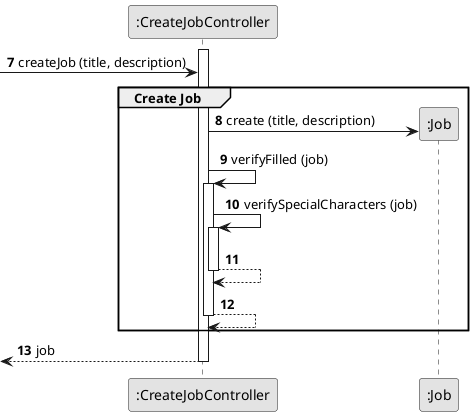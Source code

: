 @startuml
skinparam monochrome true
skinparam packageStyle rectangle
skinparam shadowing false

autonumber 7

'hide footbox
participant ":CreateJobController" as CTRL
participant ":Job" as Job
activate CTRL
-> CTRL: createJob (title, description)

group Create Job
    'CTRL -> Job : calls the constructor to create a new job with provided attributes (title, description)
    CTRL -> Job** : create (title, description)

        CTRL -> CTRL : verifyFilled (job)
            activate CTRL
            CTRL -> CTRL : verifySpecialCharacters (job)
            activate CTRL
        CTRL --> CTRL
        deactivate CTRL
    CTRL --> CTRL
    deactivate CTRL

end
<-- CTRL : job
deactivate CTRL

@enduml

